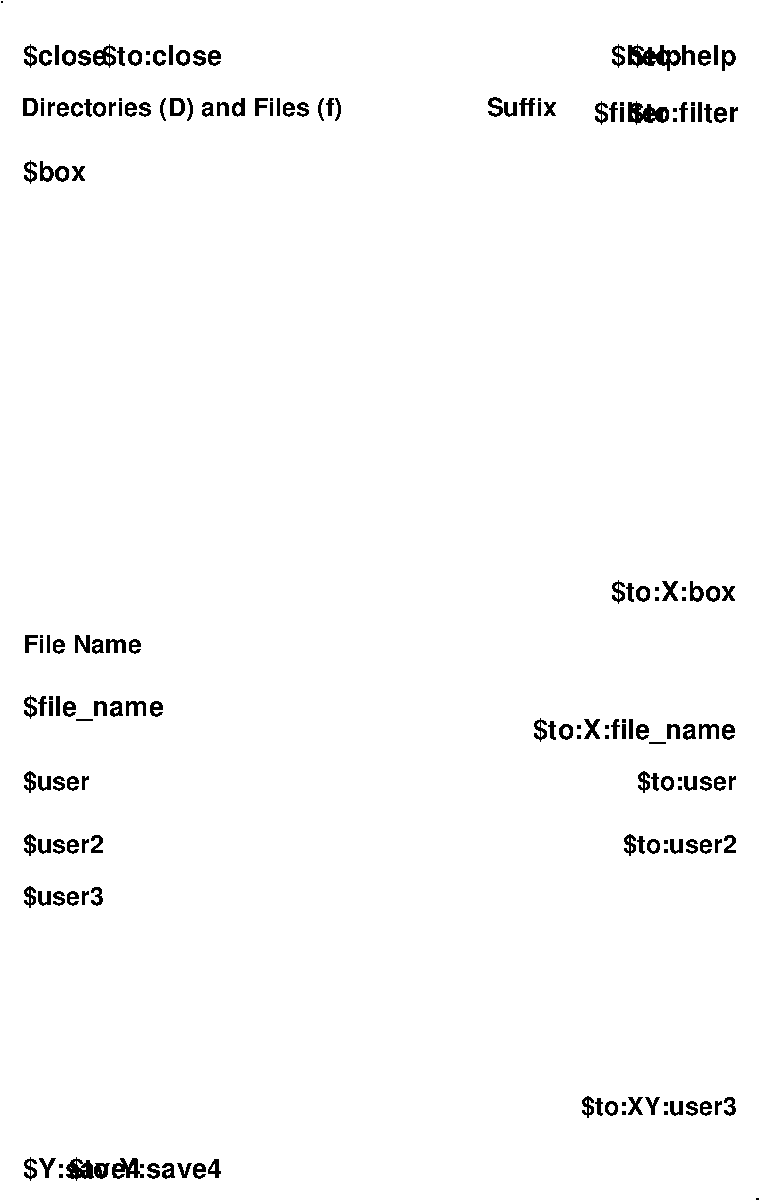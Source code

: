 #FIG 3.2  Produced by xfig version 3.2.5b
Landscape
Center
Metric
A4      
100.00
Single
-2
1200 2
2 1 0 1 -1 -1 0 0 -1 0.000 0 0 -1 0 0 1
	 1800 450
2 1 0 1 -1 -1 0 0 -1 0.000 0 0 -1 0 0 1
	 7200 9000
4 0 -1 0 0 18 13 0.0000 4 210 570 6150 900 $help\001
4 2 -1 0 0 18 13 0.0000 4 210 855 7050 900 $to:help\001
4 0 -1 0 0 18 13 0.0000 4 195 675 1950 900 $close\001
4 2 -1 0 0 18 13 0.0000 4 195 960 3375 900 $to:close\001
4 0 -1 0 0 18 12 0.0000 4 180 2505 1935 1260 Directories (D) and Files (f)\001
4 0 -1 0 0 18 12 0.0000 4 135 540 5265 1260 Suffix\001
4 0 -1 0 0 18 13 0.0000 4 195 585 6030 1305 $filter\001
4 2 -1 0 0 18 13 0.0000 4 195 870 7065 1305 $to:filter\001
4 0 -1 0 0 18 13 0.0000 4 195 495 1950 1725 $box\001
4 2 -1 0 0 18 13 0.0000 4 195 990 7050 4725 $to:X:box\001
4 0 -1 0 0 18 12 0.0000 4 135 870 1950 5100 File Name\001
4 0 -1 0 0 18 13 0.0000 4 210 1095 1950 5550 $file_name\001
4 2 -1 0 0 18 13 0.0000 4 210 1590 7050 5715 $to:X:file_name\001
4 0 -1 0 0 18 12 0.0000 4 165 495 1950 6075 $user\001
4 2 -1 0 0 18 12 0.0000 4 165 735 7050 6075 $to:user\001
4 0 -1 0 0 18 12 0.0000 4 165 600 1950 6525 $user2\001
4 2 -1 0 0 18 12 0.0000 4 165 840 7050 6525 $to:user2\001
4 0 -1 0 0 18 12 0.0000 4 165 600 1950 6900 $user3\001
4 2 -1 0 0 18 12 0.0000 4 165 1140 7050 8400 $to:XY:user3\001
4 0 -1 0 0 18 13 0.0000 4 195 945 1950 8850 $Y:save4\001
4 2 -1 0 0 18 13 0.0000 4 195 1230 3375 8850 $to:Y:save4\001

